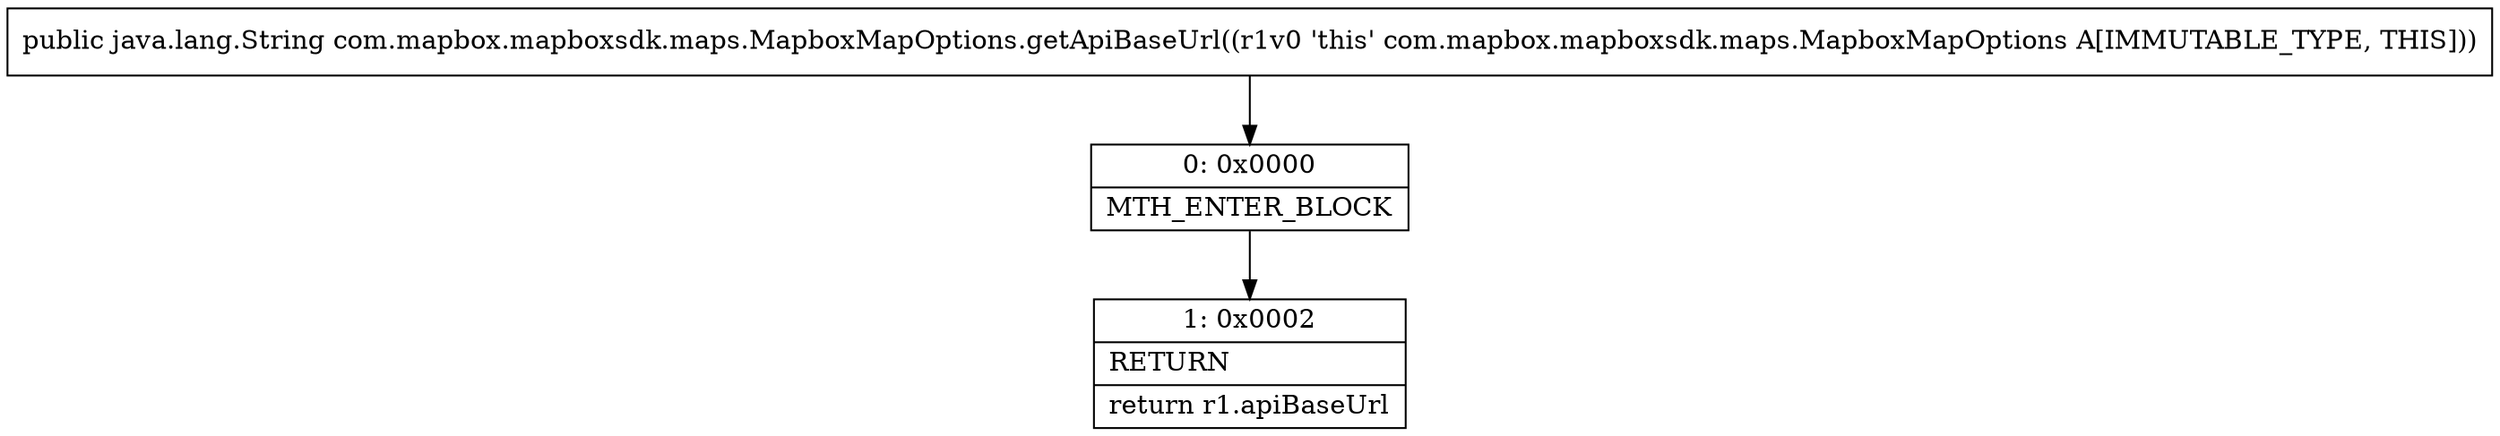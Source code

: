 digraph "CFG forcom.mapbox.mapboxsdk.maps.MapboxMapOptions.getApiBaseUrl()Ljava\/lang\/String;" {
Node_0 [shape=record,label="{0\:\ 0x0000|MTH_ENTER_BLOCK\l}"];
Node_1 [shape=record,label="{1\:\ 0x0002|RETURN\l|return r1.apiBaseUrl\l}"];
MethodNode[shape=record,label="{public java.lang.String com.mapbox.mapboxsdk.maps.MapboxMapOptions.getApiBaseUrl((r1v0 'this' com.mapbox.mapboxsdk.maps.MapboxMapOptions A[IMMUTABLE_TYPE, THIS])) }"];
MethodNode -> Node_0;
Node_0 -> Node_1;
}

